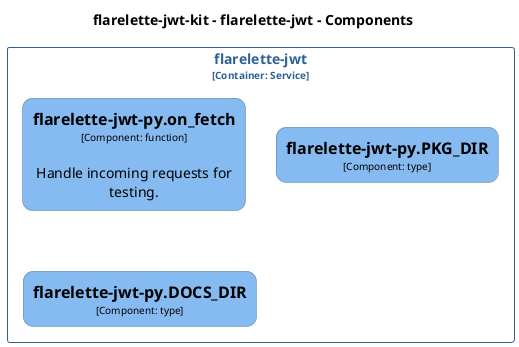 @startuml
set separator none
title flarelette-jwt-kit - flarelette-jwt - Components

top to bottom direction
skinparam ranksep 60
skinparam nodesep 30

skinparam {
  arrowFontSize 10
  defaultTextAlignment center
  wrapWidth 200
  maxMessageSize 100
  defaultFontName "Arial"
}

hide stereotype

skinparam rectangle<<flarelettejwtkit.flarelettejwt.flarelettejwtpyDOCS_DIR>> {
  BackgroundColor #85bbf0
  FontColor #000000
  BorderColor #5d82a8
  roundCorner 20
  shadowing false
}
skinparam rectangle<<flarelettejwtkit.flarelettejwt.flarelettejwtpyPKG_DIR>> {
  BackgroundColor #85bbf0
  FontColor #000000
  BorderColor #5d82a8
  roundCorner 20
  shadowing false
}
skinparam rectangle<<flarelettejwtkit.flarelettejwt.flarelettejwtpyon_fetch>> {
  BackgroundColor #85bbf0
  FontColor #000000
  BorderColor #5d82a8
  roundCorner 20
  shadowing false
}
skinparam rectangle<<flarelettejwtkit.flarelettejwt>> {
  BorderColor #2e6295
  FontColor #2e6295
  shadowing false
}

rectangle "flarelette-jwt\n<size:10>[Container: Service]</size>" <<flarelettejwtkit.flarelettejwt>> {
  rectangle "==flarelette-jwt-py.on_fetch\n<size:10>[Component: function]</size>\n\nHandle incoming requests for testing." <<flarelettejwtkit.flarelettejwt.flarelettejwtpyon_fetch>> as flarelettejwtkit.flarelettejwt.flarelettejwtpyon_fetch
  rectangle "==flarelette-jwt-py.PKG_DIR\n<size:10>[Component: type]</size>" <<flarelettejwtkit.flarelettejwt.flarelettejwtpyPKG_DIR>> as flarelettejwtkit.flarelettejwt.flarelettejwtpyPKG_DIR
  rectangle "==flarelette-jwt-py.DOCS_DIR\n<size:10>[Component: type]</size>" <<flarelettejwtkit.flarelettejwt.flarelettejwtpyDOCS_DIR>> as flarelettejwtkit.flarelettejwt.flarelettejwtpyDOCS_DIR
}

@enduml